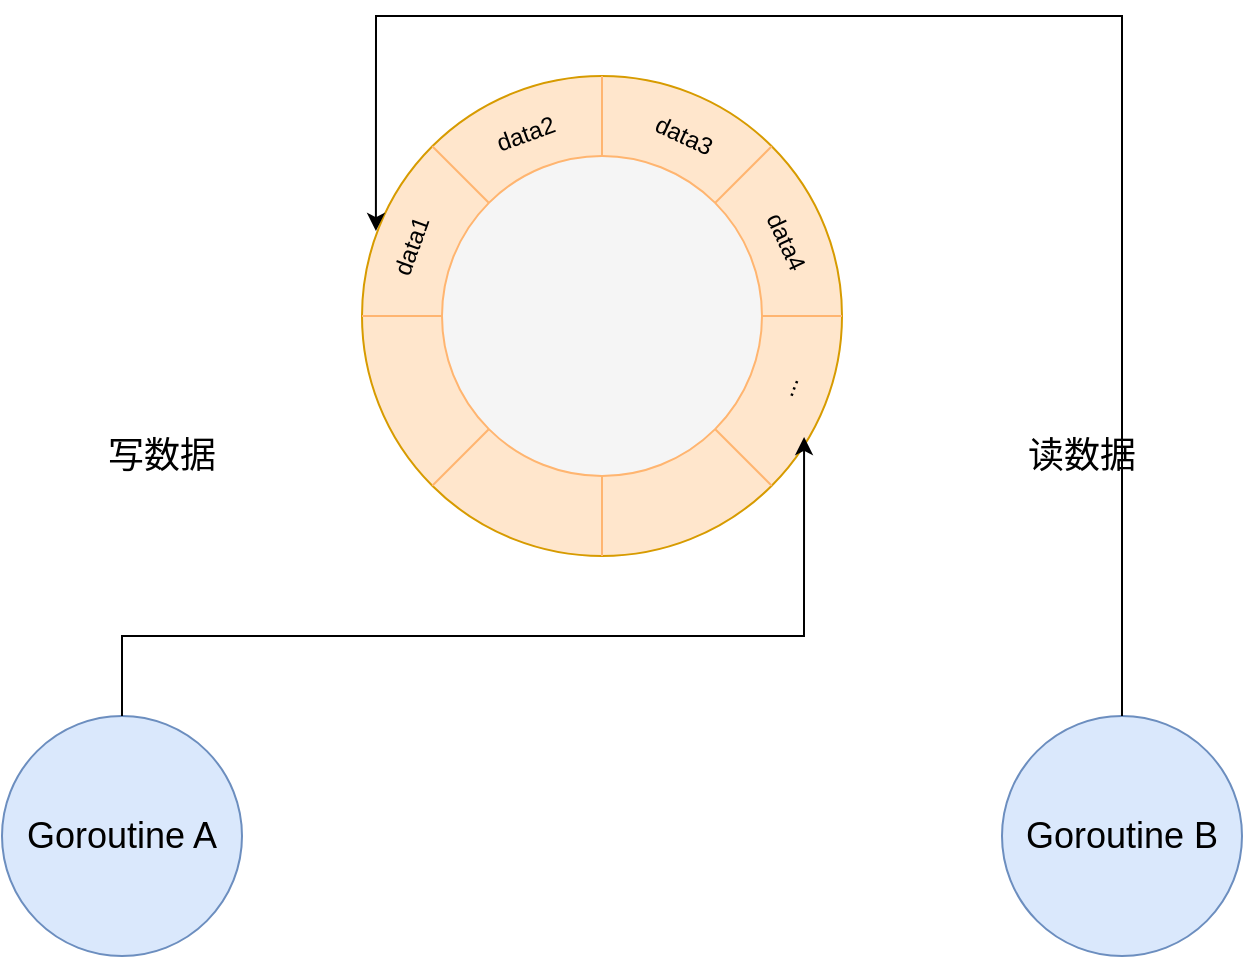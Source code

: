 <mxfile version="25.0.3">
  <diagram name="第 1 页" id="2eZx27Ocn30Se04imaJ9">
    <mxGraphModel dx="1026" dy="2986" grid="1" gridSize="10" guides="1" tooltips="1" connect="1" arrows="1" fold="1" page="1" pageScale="1" pageWidth="3200" pageHeight="2400" math="0" shadow="0">
      <root>
        <mxCell id="0" />
        <mxCell id="1" parent="0" />
        <mxCell id="1zfNpxRRPsf9pJcdw0uy-30" value="" style="ellipse;whiteSpace=wrap;html=1;aspect=fixed;fillColor=#ffe6cc;strokeColor=#d79b00;" vertex="1" parent="1">
          <mxGeometry x="640" y="-160" width="240" height="240" as="geometry" />
        </mxCell>
        <mxCell id="1zfNpxRRPsf9pJcdw0uy-2" value="&lt;font style=&quot;font-size: 18px;&quot;&gt;Goroutine A&lt;/font&gt;" style="ellipse;whiteSpace=wrap;html=1;aspect=fixed;fillColor=#dae8fc;strokeColor=#6c8ebf;" vertex="1" parent="1">
          <mxGeometry x="460" y="160" width="120" height="120" as="geometry" />
        </mxCell>
        <mxCell id="1zfNpxRRPsf9pJcdw0uy-3" value="&lt;font style=&quot;font-size: 18px;&quot;&gt;Goroutine B&lt;/font&gt;" style="ellipse;whiteSpace=wrap;html=1;aspect=fixed;fillColor=#dae8fc;strokeColor=#6c8ebf;" vertex="1" parent="1">
          <mxGeometry x="960" y="160" width="120" height="120" as="geometry" />
        </mxCell>
        <mxCell id="1zfNpxRRPsf9pJcdw0uy-12" value="&lt;font style=&quot;font-size: 18px;&quot;&gt;写数据&lt;/font&gt;" style="text;html=1;align=center;verticalAlign=middle;whiteSpace=wrap;rounded=0;" vertex="1" parent="1">
          <mxGeometry x="480" width="120" height="60" as="geometry" />
        </mxCell>
        <mxCell id="1zfNpxRRPsf9pJcdw0uy-15" value="&lt;font style=&quot;font-size: 18px;&quot;&gt;读数据&lt;/font&gt;" style="text;html=1;align=center;verticalAlign=middle;whiteSpace=wrap;rounded=0;" vertex="1" parent="1">
          <mxGeometry x="940" width="120" height="60" as="geometry" />
        </mxCell>
        <mxCell id="1zfNpxRRPsf9pJcdw0uy-38" value="" style="endArrow=none;html=1;rounded=0;entryX=1;entryY=1;entryDx=0;entryDy=0;exitX=0;exitY=0;exitDx=0;exitDy=0;strokeColor=#FFB570;" edge="1" parent="1" source="1zfNpxRRPsf9pJcdw0uy-30" target="1zfNpxRRPsf9pJcdw0uy-30">
          <mxGeometry width="50" height="50" relative="1" as="geometry">
            <mxPoint x="664" y="-116" as="sourcePoint" />
            <mxPoint x="700" y="-80" as="targetPoint" />
          </mxGeometry>
        </mxCell>
        <mxCell id="1zfNpxRRPsf9pJcdw0uy-40" value="" style="endArrow=none;html=1;rounded=0;entryX=1;entryY=0;entryDx=0;entryDy=0;exitX=0;exitY=1;exitDx=0;exitDy=0;strokeColor=#FFB570;" edge="1" parent="1" source="1zfNpxRRPsf9pJcdw0uy-30" target="1zfNpxRRPsf9pJcdw0uy-30">
          <mxGeometry width="50" height="50" relative="1" as="geometry">
            <mxPoint x="675" y="-104" as="sourcePoint" />
            <mxPoint x="855" y="55" as="targetPoint" />
          </mxGeometry>
        </mxCell>
        <mxCell id="1zfNpxRRPsf9pJcdw0uy-41" value="" style="endArrow=none;html=1;rounded=0;entryX=0.5;entryY=1;entryDx=0;entryDy=0;exitX=0.5;exitY=0;exitDx=0;exitDy=0;strokeColor=#FFB570;" edge="1" parent="1" source="1zfNpxRRPsf9pJcdw0uy-30" target="1zfNpxRRPsf9pJcdw0uy-30">
          <mxGeometry width="50" height="50" relative="1" as="geometry">
            <mxPoint x="675" y="-104" as="sourcePoint" />
            <mxPoint x="855" y="55" as="targetPoint" />
          </mxGeometry>
        </mxCell>
        <mxCell id="1zfNpxRRPsf9pJcdw0uy-42" value="" style="endArrow=none;html=1;rounded=0;entryX=1;entryY=0.5;entryDx=0;entryDy=0;exitX=0;exitY=0.5;exitDx=0;exitDy=0;strokeColor=#FFB570;" edge="1" parent="1" source="1zfNpxRRPsf9pJcdw0uy-30" target="1zfNpxRRPsf9pJcdw0uy-30">
          <mxGeometry width="50" height="50" relative="1" as="geometry">
            <mxPoint x="685" y="-94" as="sourcePoint" />
            <mxPoint x="865" y="65" as="targetPoint" />
          </mxGeometry>
        </mxCell>
        <mxCell id="1zfNpxRRPsf9pJcdw0uy-37" value="" style="ellipse;whiteSpace=wrap;html=1;aspect=fixed;strokeColor=#FFB570;fillColor=#f5f5f5;fontColor=#333333;" vertex="1" parent="1">
          <mxGeometry x="680" y="-120" width="160" height="160" as="geometry" />
        </mxCell>
        <mxCell id="1zfNpxRRPsf9pJcdw0uy-44" style="edgeStyle=orthogonalEdgeStyle;rounded=0;orthogonalLoop=1;jettySize=auto;html=1;exitX=0.5;exitY=0;exitDx=0;exitDy=0;entryX=0.921;entryY=0.752;entryDx=0;entryDy=0;entryPerimeter=0;" edge="1" parent="1" source="1zfNpxRRPsf9pJcdw0uy-2" target="1zfNpxRRPsf9pJcdw0uy-30">
          <mxGeometry relative="1" as="geometry" />
        </mxCell>
        <mxCell id="1zfNpxRRPsf9pJcdw0uy-46" style="edgeStyle=orthogonalEdgeStyle;rounded=0;orthogonalLoop=1;jettySize=auto;html=1;exitX=0.5;exitY=0;exitDx=0;exitDy=0;entryX=0.029;entryY=0.323;entryDx=0;entryDy=0;entryPerimeter=0;" edge="1" parent="1" source="1zfNpxRRPsf9pJcdw0uy-3" target="1zfNpxRRPsf9pJcdw0uy-30">
          <mxGeometry relative="1" as="geometry">
            <Array as="points">
              <mxPoint x="1020" y="-190" />
              <mxPoint x="647" y="-190" />
            </Array>
          </mxGeometry>
        </mxCell>
        <mxCell id="1zfNpxRRPsf9pJcdw0uy-47" value="data1" style="text;html=1;align=center;verticalAlign=middle;whiteSpace=wrap;rounded=0;rotation=-70;" vertex="1" parent="1">
          <mxGeometry x="640" y="-90" width="50" height="30" as="geometry" />
        </mxCell>
        <mxCell id="1zfNpxRRPsf9pJcdw0uy-50" value="..." style="text;html=1;align=center;verticalAlign=middle;whiteSpace=wrap;rounded=0;rotation=-70;" vertex="1" parent="1">
          <mxGeometry x="828" y="-20" width="50" height="30" as="geometry" />
        </mxCell>
        <mxCell id="1zfNpxRRPsf9pJcdw0uy-51" value="data2" style="text;html=1;align=center;verticalAlign=middle;whiteSpace=wrap;rounded=0;rotation=-20;" vertex="1" parent="1">
          <mxGeometry x="697" y="-146" width="50" height="30" as="geometry" />
        </mxCell>
        <mxCell id="1zfNpxRRPsf9pJcdw0uy-52" value="data3" style="text;html=1;align=center;verticalAlign=middle;whiteSpace=wrap;rounded=0;rotation=25;" vertex="1" parent="1">
          <mxGeometry x="776" y="-145" width="50" height="30" as="geometry" />
        </mxCell>
        <mxCell id="1zfNpxRRPsf9pJcdw0uy-53" value="data4" style="text;html=1;align=center;verticalAlign=middle;whiteSpace=wrap;rounded=0;rotation=65;" vertex="1" parent="1">
          <mxGeometry x="827" y="-92" width="50" height="30" as="geometry" />
        </mxCell>
      </root>
    </mxGraphModel>
  </diagram>
</mxfile>
